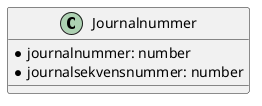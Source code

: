 @startuml

class Journalnummer {
    *journalnummer: number
    *journalsekvensnummer: number
}

@enduml